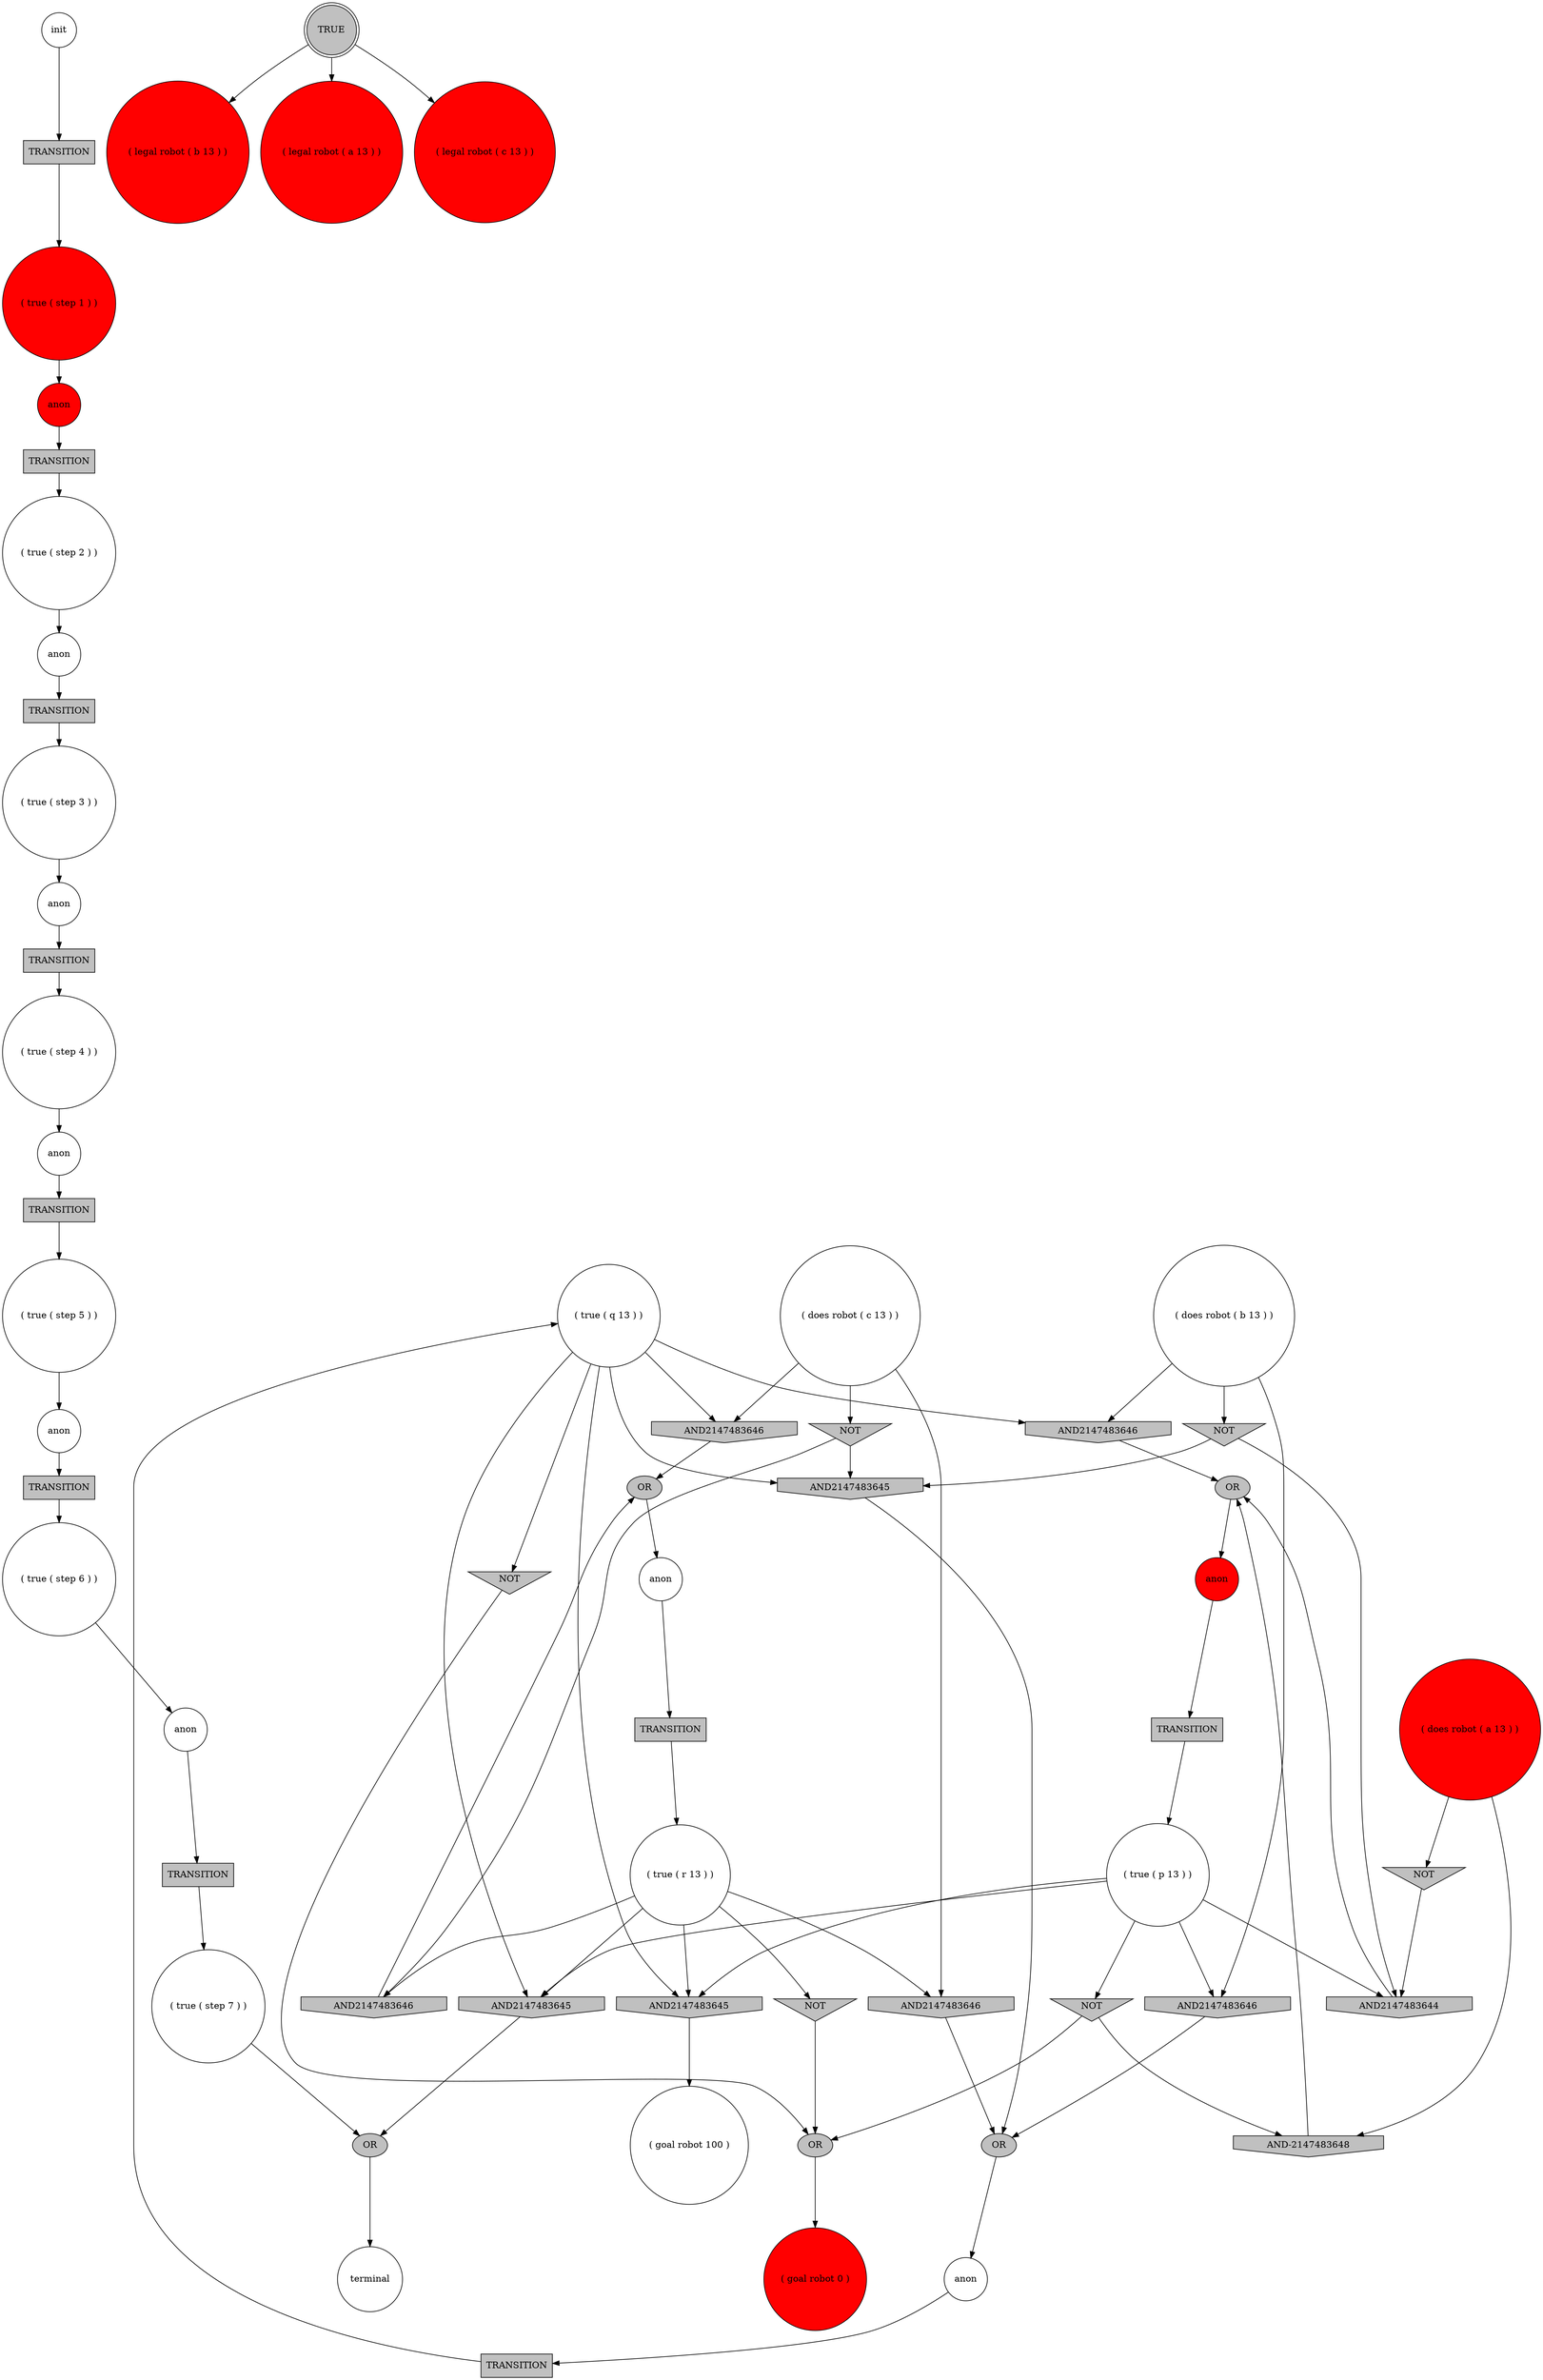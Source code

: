 digraph propNet
{
	"@16816692"[shape=circle, style= filled, fillcolor=white, label="anon"]; "@16816692"->"@44d02a01"; 
	"@79796960"[shape=invtriangle, style= filled, fillcolor=grey, label="NOT"]; "@79796960"->"@77366827"; "@79796960"->"@567aedd3"; 
	"@281bc02f"[shape=circle, style= filled, fillcolor=white, label="( true ( step 5 ) )"]; "@281bc02f"->"@6903a855"; 
	"@2026b861"[shape=circle, style= filled, fillcolor=white, label="terminal"]; 
	"@14fba4ab"[shape=circle, style= filled, fillcolor=white, label="( true ( q 13 ) )"]; "@14fba4ab"->"@1eedff7d"; "@14fba4ab"->"@334ae449"; "@14fba4ab"->"@745917f0"; "@14fba4ab"->"@45a6fcac"; "@14fba4ab"->"@130fad00"; "@14fba4ab"->"@2a687447"; 
	"@5f4e0f29"[shape=box, style= filled, fillcolor=grey, label="TRANSITION"]; "@5f4e0f29"->"@14fba4ab"; 
	"@317e31e1"[shape=circle, style= filled, fillcolor=white, label="( true ( step 6 ) )"]; "@317e31e1"->"@412f9af0"; 
	"@5837908b"[shape=circle, style= filled, fillcolor=red, label="anon"]; "@5837908b"->"@30f57455"; 
	"@24fef42f"[shape=ellipse, style= filled, fillcolor=grey, label="OR"]; "@24fef42f"->"@2026b861"; 
	"@45a6fcac"[shape=invhouse, style= filled, fillcolor=grey, label="AND2147483646"]; "@45a6fcac"->"@34683f5f"; 
	"@4f271610"[shape=circle, style= filled, fillcolor=white, label="anon"]; "@4f271610"->"@87f4aee"; 
	"@6903a855"[shape=circle, style= filled, fillcolor=white, label="anon"]; "@6903a855"->"@42fb9eb6"; 
	"@66ca1793"[shape=circle, style= filled, fillcolor=white, label="( true ( step 2 ) )"]; "@66ca1793"->"@4f271610"; 
	"@31663004"[shape=box, style= filled, fillcolor=grey, label="TRANSITION"]; "@31663004"->"@367ffa40"; 
	"@1eedff7d"[shape=invtriangle, style= filled, fillcolor=grey, label="NOT"]; "@1eedff7d"->"@77366827"; 
	"@58528192"[shape=circle, style= filled, fillcolor=white, label="( goal robot 100 )"]; 
	"@7a7ab38f"[shape=circle, style= filled, fillcolor=white, label="( does robot ( c 13 ) )"]; "@7a7ab38f"->"@61cb9a7b"; "@7a7ab38f"->"@27c9cb73"; "@7a7ab38f"->"@130fad00"; 
	"@5274728"[shape=box, style= filled, fillcolor=grey, label="TRANSITION"]; "@5274728"->"@410aa5ac"; 
	"@60f6bab2"[shape=doublecircle, style= filled, fillcolor=grey, label="TRUE"]; "@60f6bab2"->"@73081e10"; "@60f6bab2"->"@3daaaf05"; "@60f6bab2"->"@4f42197f"; 
	"@2f4d552d"[shape=box, style= filled, fillcolor=grey, label="TRANSITION"]; "@2f4d552d"->"@3a2c60bd"; 
	"@5997d3e0"[shape=invtriangle, style= filled, fillcolor=grey, label="NOT"]; "@5997d3e0"->"@77366827"; 
	"@3a2c60bd"[shape=circle, style= filled, fillcolor=white, label="( true ( step 7 ) )"]; "@3a2c60bd"->"@24fef42f"; 
	"@87f4aee"[shape=box, style= filled, fillcolor=grey, label="TRANSITION"]; "@87f4aee"->"@4de83059"; 
	"@3daaaf05"[shape=circle, style= filled, fillcolor=red, label="( legal robot ( a 13 ) )"]; 
	"@5af5b9f6"[shape=circle, style= filled, fillcolor=white, label="anon"]; "@5af5b9f6"->"@5f4e0f29"; 
	"@1eb79db1"[shape=circle, style= filled, fillcolor=white, label="anon"]; "@1eb79db1"->"@461ec383"; 
	"@34683f5f"[shape=ellipse, style= filled, fillcolor=grey, label="OR"]; "@34683f5f"->"@45d649b3"; 
	"@6f4efc23"[shape=circle, style= filled, fillcolor=red, label="( does robot ( a 13 ) )"]; "@6f4efc23"->"@5bacacda"; "@6f4efc23"->"@567aedd3"; 
	"@34777ff2"[shape=circle, style= filled, fillcolor=white, label="anon"]; "@34777ff2"->"@31663004"; 
	"@745917f0"[shape=invhouse, style= filled, fillcolor=grey, label="AND2147483645"]; "@745917f0"->"@38efc5cf"; 
	"@567aedd3"[shape=invhouse, style= filled, fillcolor=grey, label="AND-2147483648"]; "@567aedd3"->"@34683f5f"; 
	"@61cb9a7b"[shape=invtriangle, style= filled, fillcolor=grey, label="NOT"]; "@61cb9a7b"->"@274569f3"; "@61cb9a7b"->"@745917f0"; 
	"@412f9af0"[shape=circle, style= filled, fillcolor=white, label="anon"]; "@412f9af0"->"@2f4d552d"; 
	"@367ffa40"[shape=circle, style= filled, fillcolor=white, label="( true ( r 13 ) )"]; "@367ffa40"->"@334ae449"; "@367ffa40"->"@274569f3"; "@367ffa40"->"@5997d3e0"; "@367ffa40"->"@27c9cb73"; "@367ffa40"->"@2a687447"; 
	"@42fb9eb6"[shape=box, style= filled, fillcolor=grey, label="TRANSITION"]; "@42fb9eb6"->"@317e31e1"; 
	"@45d649b3"[shape=circle, style= filled, fillcolor=red, label="anon"]; "@45d649b3"->"@7c410a6f"; 
	"@30f57455"[shape=box, style= filled, fillcolor=grey, label="TRANSITION"]; "@30f57455"->"@66ca1793"; 
	"@410aa5ac"[shape=circle, style= filled, fillcolor=red, label="( true ( step 1 ) )"]; "@410aa5ac"->"@5837908b"; 
	"@27c9cb73"[shape=invhouse, style= filled, fillcolor=grey, label="AND2147483646"]; "@27c9cb73"->"@38efc5cf"; 
	"@73081e10"[shape=circle, style= filled, fillcolor=red, label="( legal robot ( b 13 ) )"]; 
	"@38efc5cf"[shape=ellipse, style= filled, fillcolor=grey, label="OR"]; "@38efc5cf"->"@5af5b9f6"; 
	"@11b88c8c"[shape=ellipse, style= filled, fillcolor=grey, label="OR"]; "@11b88c8c"->"@34777ff2"; 
	"@32f3c770"[shape=invtriangle, style= filled, fillcolor=grey, label="NOT"]; "@32f3c770"->"@14cd5b49"; "@32f3c770"->"@745917f0"; 
	"@461ec383"[shape=box, style= filled, fillcolor=grey, label="TRANSITION"]; "@461ec383"->"@281bc02f"; 
	"@1059adf2"[shape=circle, style= filled, fillcolor=red, label="( goal robot 0 )"]; 
	"@4de83059"[shape=circle, style= filled, fillcolor=white, label="( true ( step 3 ) )"]; "@4de83059"->"@16816692"; 
	"@58b99567"[shape=circle, style= filled, fillcolor=white, label="( true ( p 13 ) )"]; "@58b99567"->"@334ae449"; "@58b99567"->"@14cd5b49"; "@58b99567"->"@8322655"; "@58b99567"->"@79796960"; "@58b99567"->"@2a687447"; 
	"@130fad00"[shape=invhouse, style= filled, fillcolor=grey, label="AND2147483646"]; "@130fad00"->"@11b88c8c"; 
	"@5717690a"[shape=circle, style= filled, fillcolor=white, label="init"]; "@5717690a"->"@5274728"; 
	"@7c410a6f"[shape=box, style= filled, fillcolor=grey, label="TRANSITION"]; "@7c410a6f"->"@58b99567"; 
	"@2a687447"[shape=invhouse, style= filled, fillcolor=grey, label="AND2147483645"]; "@2a687447"->"@58528192"; 
	"@4f42197f"[shape=circle, style= filled, fillcolor=red, label="( legal robot ( c 13 ) )"]; 
	"@8322655"[shape=invhouse, style= filled, fillcolor=grey, label="AND2147483646"]; "@8322655"->"@38efc5cf"; 
	"@274569f3"[shape=invhouse, style= filled, fillcolor=grey, label="AND2147483646"]; "@274569f3"->"@11b88c8c"; 
	"@44d02a01"[shape=box, style= filled, fillcolor=grey, label="TRANSITION"]; "@44d02a01"->"@330c7c8c"; 
	"@7dcffb18"[shape=circle, style= filled, fillcolor=white, label="( does robot ( b 13 ) )"]; "@7dcffb18"->"@32f3c770"; "@7dcffb18"->"@8322655"; "@7dcffb18"->"@45a6fcac"; 
	"@334ae449"[shape=invhouse, style= filled, fillcolor=grey, label="AND2147483645"]; "@334ae449"->"@24fef42f"; 
	"@77366827"[shape=ellipse, style= filled, fillcolor=grey, label="OR"]; "@77366827"->"@1059adf2"; 
	"@5bacacda"[shape=invtriangle, style= filled, fillcolor=grey, label="NOT"]; "@5bacacda"->"@14cd5b49"; 
	"@330c7c8c"[shape=circle, style= filled, fillcolor=white, label="( true ( step 4 ) )"]; "@330c7c8c"->"@1eb79db1"; 
	"@14cd5b49"[shape=invhouse, style= filled, fillcolor=grey, label="AND2147483644"]; "@14cd5b49"->"@34683f5f"; 
}